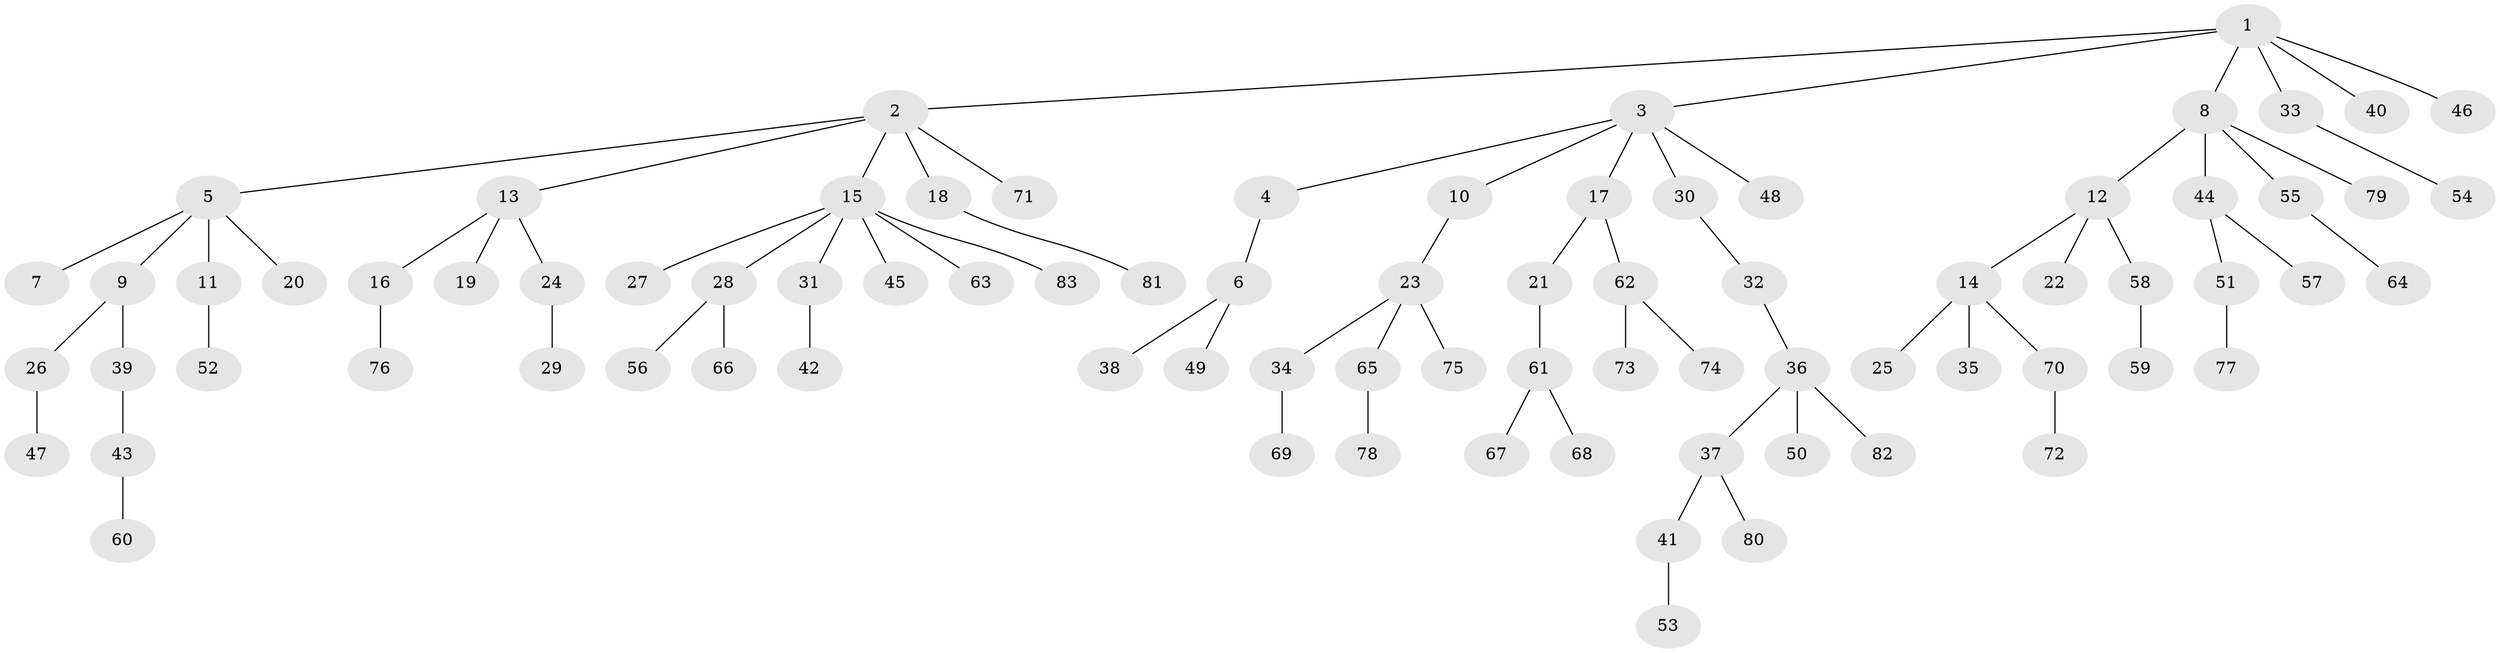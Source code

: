 // Generated by graph-tools (version 1.1) at 2025/36/03/09/25 02:36:46]
// undirected, 83 vertices, 82 edges
graph export_dot {
graph [start="1"]
  node [color=gray90,style=filled];
  1;
  2;
  3;
  4;
  5;
  6;
  7;
  8;
  9;
  10;
  11;
  12;
  13;
  14;
  15;
  16;
  17;
  18;
  19;
  20;
  21;
  22;
  23;
  24;
  25;
  26;
  27;
  28;
  29;
  30;
  31;
  32;
  33;
  34;
  35;
  36;
  37;
  38;
  39;
  40;
  41;
  42;
  43;
  44;
  45;
  46;
  47;
  48;
  49;
  50;
  51;
  52;
  53;
  54;
  55;
  56;
  57;
  58;
  59;
  60;
  61;
  62;
  63;
  64;
  65;
  66;
  67;
  68;
  69;
  70;
  71;
  72;
  73;
  74;
  75;
  76;
  77;
  78;
  79;
  80;
  81;
  82;
  83;
  1 -- 2;
  1 -- 3;
  1 -- 8;
  1 -- 33;
  1 -- 40;
  1 -- 46;
  2 -- 5;
  2 -- 13;
  2 -- 15;
  2 -- 18;
  2 -- 71;
  3 -- 4;
  3 -- 10;
  3 -- 17;
  3 -- 30;
  3 -- 48;
  4 -- 6;
  5 -- 7;
  5 -- 9;
  5 -- 11;
  5 -- 20;
  6 -- 38;
  6 -- 49;
  8 -- 12;
  8 -- 44;
  8 -- 55;
  8 -- 79;
  9 -- 26;
  9 -- 39;
  10 -- 23;
  11 -- 52;
  12 -- 14;
  12 -- 22;
  12 -- 58;
  13 -- 16;
  13 -- 19;
  13 -- 24;
  14 -- 25;
  14 -- 35;
  14 -- 70;
  15 -- 27;
  15 -- 28;
  15 -- 31;
  15 -- 45;
  15 -- 63;
  15 -- 83;
  16 -- 76;
  17 -- 21;
  17 -- 62;
  18 -- 81;
  21 -- 61;
  23 -- 34;
  23 -- 65;
  23 -- 75;
  24 -- 29;
  26 -- 47;
  28 -- 56;
  28 -- 66;
  30 -- 32;
  31 -- 42;
  32 -- 36;
  33 -- 54;
  34 -- 69;
  36 -- 37;
  36 -- 50;
  36 -- 82;
  37 -- 41;
  37 -- 80;
  39 -- 43;
  41 -- 53;
  43 -- 60;
  44 -- 51;
  44 -- 57;
  51 -- 77;
  55 -- 64;
  58 -- 59;
  61 -- 67;
  61 -- 68;
  62 -- 73;
  62 -- 74;
  65 -- 78;
  70 -- 72;
}
